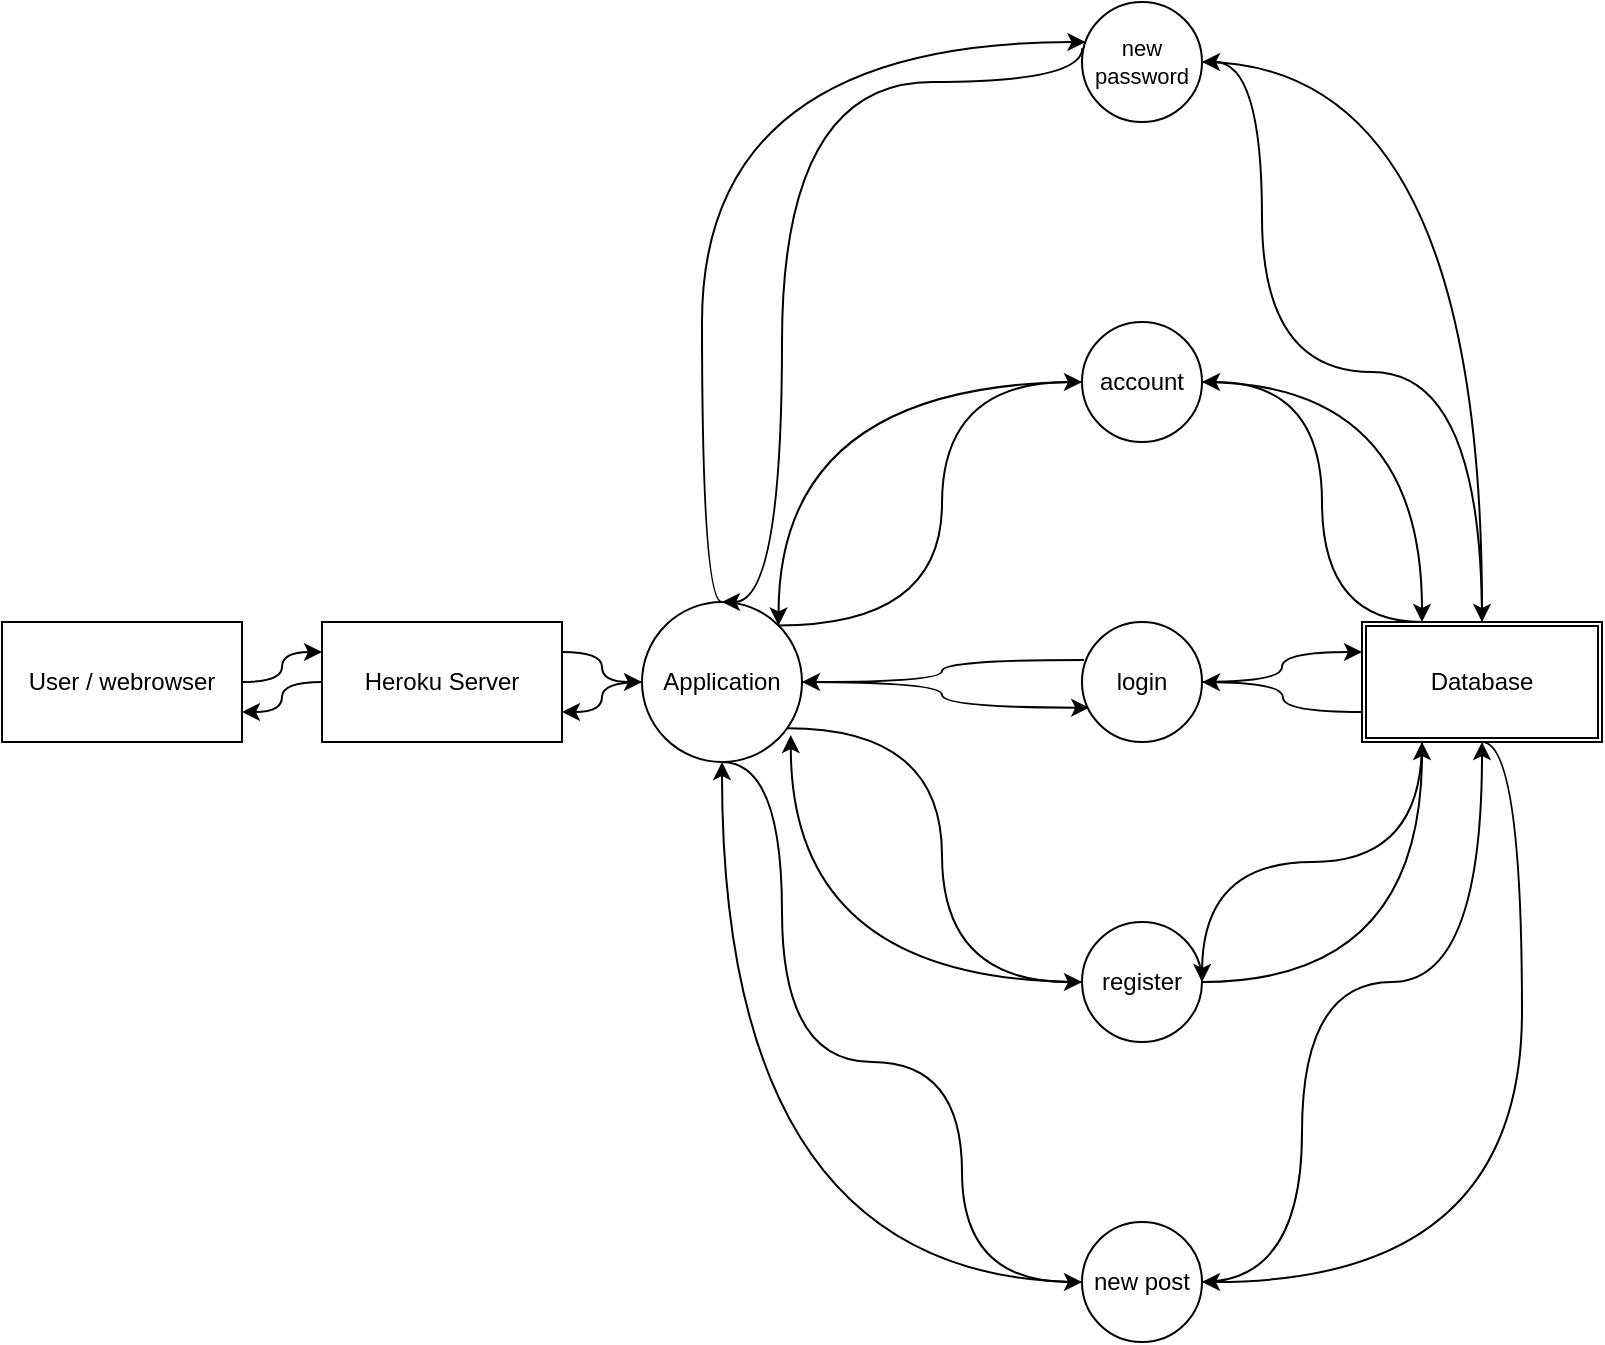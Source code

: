 <mxfile version="13.8.1" type="github"><diagram id="Li6BPtNWAMJxolKr_aPD" name="Page-1"><mxGraphModel dx="813" dy="422" grid="1" gridSize="10" guides="1" tooltips="1" connect="1" arrows="1" fold="1" page="1" pageScale="1" pageWidth="850" pageHeight="1100" math="0" shadow="0"><root><mxCell id="0"/><mxCell id="1" parent="0"/><mxCell id="ksqSusEcaV2FcN5KCx3M-28" style="edgeStyle=orthogonalEdgeStyle;curved=1;orthogonalLoop=1;jettySize=auto;html=1;entryX=0;entryY=0.25;entryDx=0;entryDy=0;" parent="1" source="ksqSusEcaV2FcN5KCx3M-1" target="ksqSusEcaV2FcN5KCx3M-2" edge="1"><mxGeometry relative="1" as="geometry"/></mxCell><mxCell id="ksqSusEcaV2FcN5KCx3M-1" value="User / webrowser" style="rounded=0;whiteSpace=wrap;html=1;" parent="1" vertex="1"><mxGeometry x="20" y="370" width="120" height="60" as="geometry"/></mxCell><mxCell id="ksqSusEcaV2FcN5KCx3M-29" style="edgeStyle=orthogonalEdgeStyle;curved=1;orthogonalLoop=1;jettySize=auto;html=1;entryX=1;entryY=0.75;entryDx=0;entryDy=0;" parent="1" source="ksqSusEcaV2FcN5KCx3M-2" target="ksqSusEcaV2FcN5KCx3M-1" edge="1"><mxGeometry relative="1" as="geometry"/></mxCell><mxCell id="ksqSusEcaV2FcN5KCx3M-30" style="edgeStyle=orthogonalEdgeStyle;curved=1;orthogonalLoop=1;jettySize=auto;html=1;exitX=1;exitY=0.25;exitDx=0;exitDy=0;" parent="1" source="ksqSusEcaV2FcN5KCx3M-2" target="ksqSusEcaV2FcN5KCx3M-3" edge="1"><mxGeometry relative="1" as="geometry"/></mxCell><mxCell id="ksqSusEcaV2FcN5KCx3M-2" value="Heroku Server" style="rounded=0;whiteSpace=wrap;html=1;" parent="1" vertex="1"><mxGeometry x="180" y="370" width="120" height="60" as="geometry"/></mxCell><mxCell id="ksqSusEcaV2FcN5KCx3M-16" style="edgeStyle=orthogonalEdgeStyle;curved=1;orthogonalLoop=1;jettySize=auto;html=1;entryX=0;entryY=0.5;entryDx=0;entryDy=0;exitX=0;exitY=0;exitDx=0;exitDy=0;" parent="1" source="ksqSusEcaV2FcN5KCx3M-3" target="ksqSusEcaV2FcN5KCx3M-6" edge="1"><mxGeometry relative="1" as="geometry"/></mxCell><mxCell id="ksqSusEcaV2FcN5KCx3M-18" style="edgeStyle=orthogonalEdgeStyle;curved=1;orthogonalLoop=1;jettySize=auto;html=1;exitX=0;exitY=0.5;exitDx=0;exitDy=0;" parent="1" source="ksqSusEcaV2FcN5KCx3M-3" target="ksqSusEcaV2FcN5KCx3M-4" edge="1"><mxGeometry relative="1" as="geometry"><Array as="points"><mxPoint x="370" y="360"/><mxPoint x="370" y="80"/></Array><mxPoint x="550" y="80" as="targetPoint"/></mxGeometry></mxCell><mxCell id="ksqSusEcaV2FcN5KCx3M-21" style="edgeStyle=orthogonalEdgeStyle;curved=1;orthogonalLoop=1;jettySize=auto;html=1;entryX=0;entryY=0.5;entryDx=0;entryDy=0;exitX=0.789;exitY=0.091;exitDx=0;exitDy=0;exitPerimeter=0;" parent="1" source="ksqSusEcaV2FcN5KCx3M-3" target="ksqSusEcaV2FcN5KCx3M-7" edge="1"><mxGeometry relative="1" as="geometry"><mxPoint x="420" y="430" as="sourcePoint"/></mxGeometry></mxCell><mxCell id="ksqSusEcaV2FcN5KCx3M-24" style="edgeStyle=orthogonalEdgeStyle;curved=1;orthogonalLoop=1;jettySize=auto;html=1;entryX=0;entryY=0.5;entryDx=0;entryDy=0;exitX=1;exitY=0.5;exitDx=0;exitDy=0;" parent="1" source="ksqSusEcaV2FcN5KCx3M-3" target="ksqSusEcaV2FcN5KCx3M-8" edge="1"><mxGeometry relative="1" as="geometry"><Array as="points"><mxPoint x="410" y="440"/><mxPoint x="410" y="590"/><mxPoint x="500" y="590"/><mxPoint x="500" y="700"/></Array></mxGeometry></mxCell><mxCell id="ksqSusEcaV2FcN5KCx3M-31" style="edgeStyle=orthogonalEdgeStyle;curved=1;orthogonalLoop=1;jettySize=auto;html=1;entryX=1;entryY=0.75;entryDx=0;entryDy=0;" parent="1" source="ksqSusEcaV2FcN5KCx3M-3" target="ksqSusEcaV2FcN5KCx3M-2" edge="1"><mxGeometry relative="1" as="geometry"/></mxCell><mxCell id="mUOdFSOhr51PFR_rXFG6-1" style="edgeStyle=orthogonalEdgeStyle;orthogonalLoop=1;jettySize=auto;html=1;entryX=0.06;entryY=0.714;entryDx=0;entryDy=0;entryPerimeter=0;curved=1;" edge="1" parent="1" source="ksqSusEcaV2FcN5KCx3M-3" target="ksqSusEcaV2FcN5KCx3M-5"><mxGeometry relative="1" as="geometry"/></mxCell><mxCell id="ksqSusEcaV2FcN5KCx3M-3" value="Application" style="ellipse;whiteSpace=wrap;html=1;aspect=fixed;direction=south;" parent="1" vertex="1"><mxGeometry x="340" y="360" width="80" height="80" as="geometry"/></mxCell><mxCell id="ksqSusEcaV2FcN5KCx3M-19" style="edgeStyle=orthogonalEdgeStyle;curved=1;orthogonalLoop=1;jettySize=auto;html=1;exitX=0.002;exitY=0.386;exitDx=0;exitDy=0;exitPerimeter=0;" parent="1" source="ksqSusEcaV2FcN5KCx3M-4" edge="1"><mxGeometry relative="1" as="geometry"><mxPoint x="380" y="360" as="targetPoint"/><Array as="points"><mxPoint x="560" y="100"/><mxPoint x="410" y="100"/><mxPoint x="410" y="360"/></Array></mxGeometry></mxCell><mxCell id="ksqSusEcaV2FcN5KCx3M-53" style="edgeStyle=orthogonalEdgeStyle;curved=1;orthogonalLoop=1;jettySize=auto;html=1;" parent="1" source="ksqSusEcaV2FcN5KCx3M-4" target="ksqSusEcaV2FcN5KCx3M-32" edge="1"><mxGeometry relative="1" as="geometry"/></mxCell><mxCell id="ksqSusEcaV2FcN5KCx3M-4" value="&lt;div style=&quot;font-size: 11px&quot;&gt;&lt;font style=&quot;font-size: 11px&quot;&gt;new &lt;br&gt;&lt;/font&gt;&lt;/div&gt;&lt;div style=&quot;font-size: 11px&quot;&gt;&lt;font style=&quot;font-size: 11px&quot;&gt;password&lt;br&gt;&lt;/font&gt;&lt;/div&gt;" style="ellipse;whiteSpace=wrap;html=1;aspect=fixed;" parent="1" vertex="1"><mxGeometry x="560" y="60" width="60" height="60" as="geometry"/></mxCell><mxCell id="ksqSusEcaV2FcN5KCx3M-15" style="edgeStyle=orthogonalEdgeStyle;curved=1;orthogonalLoop=1;jettySize=auto;html=1;exitX=0.017;exitY=0.317;exitDx=0;exitDy=0;entryX=0.5;entryY=0;entryDx=0;entryDy=0;exitPerimeter=0;" parent="1" source="ksqSusEcaV2FcN5KCx3M-5" target="ksqSusEcaV2FcN5KCx3M-3" edge="1"><mxGeometry relative="1" as="geometry"><Array as="points"><mxPoint x="490" y="389"/><mxPoint x="490" y="400"/></Array></mxGeometry></mxCell><mxCell id="ksqSusEcaV2FcN5KCx3M-59" style="edgeStyle=orthogonalEdgeStyle;curved=1;orthogonalLoop=1;jettySize=auto;html=1;entryX=0;entryY=0.25;entryDx=0;entryDy=0;" parent="1" source="ksqSusEcaV2FcN5KCx3M-5" target="ksqSusEcaV2FcN5KCx3M-32" edge="1"><mxGeometry relative="1" as="geometry"/></mxCell><mxCell id="ksqSusEcaV2FcN5KCx3M-5" value="login" style="ellipse;whiteSpace=wrap;html=1;aspect=fixed;" parent="1" vertex="1"><mxGeometry x="560" y="370" width="60" height="60" as="geometry"/></mxCell><mxCell id="ksqSusEcaV2FcN5KCx3M-17" style="edgeStyle=orthogonalEdgeStyle;curved=1;orthogonalLoop=1;jettySize=auto;html=1;entryX=0;entryY=0;entryDx=0;entryDy=0;" parent="1" source="ksqSusEcaV2FcN5KCx3M-6" target="ksqSusEcaV2FcN5KCx3M-3" edge="1"><mxGeometry relative="1" as="geometry"/></mxCell><mxCell id="ksqSusEcaV2FcN5KCx3M-55" style="edgeStyle=orthogonalEdgeStyle;curved=1;orthogonalLoop=1;jettySize=auto;html=1;exitX=1;exitY=0.5;exitDx=0;exitDy=0;entryX=0.25;entryY=0;entryDx=0;entryDy=0;" parent="1" source="ksqSusEcaV2FcN5KCx3M-6" target="ksqSusEcaV2FcN5KCx3M-32" edge="1"><mxGeometry relative="1" as="geometry"/></mxCell><mxCell id="ksqSusEcaV2FcN5KCx3M-6" value="account" style="ellipse;whiteSpace=wrap;html=1;aspect=fixed;" parent="1" vertex="1"><mxGeometry x="560" y="220" width="60" height="60" as="geometry"/></mxCell><mxCell id="ksqSusEcaV2FcN5KCx3M-67" style="edgeStyle=orthogonalEdgeStyle;curved=1;orthogonalLoop=1;jettySize=auto;html=1;entryX=0.25;entryY=1;entryDx=0;entryDy=0;" parent="1" source="ksqSusEcaV2FcN5KCx3M-7" target="ksqSusEcaV2FcN5KCx3M-32" edge="1"><mxGeometry relative="1" as="geometry"/></mxCell><mxCell id="mUOdFSOhr51PFR_rXFG6-2" style="edgeStyle=orthogonalEdgeStyle;curved=1;orthogonalLoop=1;jettySize=auto;html=1;entryX=0.832;entryY=0.07;entryDx=0;entryDy=0;entryPerimeter=0;" edge="1" parent="1" source="ksqSusEcaV2FcN5KCx3M-7" target="ksqSusEcaV2FcN5KCx3M-3"><mxGeometry relative="1" as="geometry"/></mxCell><mxCell id="ksqSusEcaV2FcN5KCx3M-7" value="register" style="ellipse;whiteSpace=wrap;html=1;aspect=fixed;" parent="1" vertex="1"><mxGeometry x="560" y="520" width="60" height="60" as="geometry"/></mxCell><mxCell id="ksqSusEcaV2FcN5KCx3M-26" style="edgeStyle=orthogonalEdgeStyle;curved=1;orthogonalLoop=1;jettySize=auto;html=1;" parent="1" source="ksqSusEcaV2FcN5KCx3M-8" target="ksqSusEcaV2FcN5KCx3M-3" edge="1"><mxGeometry relative="1" as="geometry"/></mxCell><mxCell id="ksqSusEcaV2FcN5KCx3M-64" style="edgeStyle=orthogonalEdgeStyle;curved=1;orthogonalLoop=1;jettySize=auto;html=1;" parent="1" source="ksqSusEcaV2FcN5KCx3M-8" target="ksqSusEcaV2FcN5KCx3M-32" edge="1"><mxGeometry relative="1" as="geometry"><Array as="points"><mxPoint x="670" y="700"/><mxPoint x="670" y="550"/><mxPoint x="760" y="550"/></Array></mxGeometry></mxCell><mxCell id="ksqSusEcaV2FcN5KCx3M-8" value="new post" style="ellipse;whiteSpace=wrap;html=1;aspect=fixed;" parent="1" vertex="1"><mxGeometry x="560" y="670" width="60" height="60" as="geometry"/></mxCell><mxCell id="ksqSusEcaV2FcN5KCx3M-54" style="edgeStyle=orthogonalEdgeStyle;curved=1;orthogonalLoop=1;jettySize=auto;html=1;exitX=0.5;exitY=0;exitDx=0;exitDy=0;entryX=1;entryY=0.5;entryDx=0;entryDy=0;" parent="1" source="ksqSusEcaV2FcN5KCx3M-32" target="ksqSusEcaV2FcN5KCx3M-4" edge="1"><mxGeometry relative="1" as="geometry"><mxPoint x="650" y="170" as="targetPoint"/><Array as="points"><mxPoint x="760" y="245"/><mxPoint x="650" y="245"/><mxPoint x="650" y="90"/></Array></mxGeometry></mxCell><mxCell id="ksqSusEcaV2FcN5KCx3M-56" style="edgeStyle=orthogonalEdgeStyle;curved=1;orthogonalLoop=1;jettySize=auto;html=1;entryX=1;entryY=0.5;entryDx=0;entryDy=0;exitX=0.25;exitY=0;exitDx=0;exitDy=0;" parent="1" source="ksqSusEcaV2FcN5KCx3M-32" target="ksqSusEcaV2FcN5KCx3M-6" edge="1"><mxGeometry relative="1" as="geometry"><mxPoint x="760" y="360" as="sourcePoint"/><Array as="points"><mxPoint x="680" y="370"/><mxPoint x="680" y="250"/></Array></mxGeometry></mxCell><mxCell id="ksqSusEcaV2FcN5KCx3M-60" style="edgeStyle=orthogonalEdgeStyle;curved=1;orthogonalLoop=1;jettySize=auto;html=1;exitX=0;exitY=0.75;exitDx=0;exitDy=0;" parent="1" source="ksqSusEcaV2FcN5KCx3M-32" edge="1"><mxGeometry relative="1" as="geometry"><mxPoint x="620" y="400" as="targetPoint"/></mxGeometry></mxCell><mxCell id="ksqSusEcaV2FcN5KCx3M-66" style="edgeStyle=orthogonalEdgeStyle;curved=1;orthogonalLoop=1;jettySize=auto;html=1;entryX=1;entryY=0.5;entryDx=0;entryDy=0;" parent="1" target="ksqSusEcaV2FcN5KCx3M-8" edge="1"><mxGeometry relative="1" as="geometry"><Array as="points"><mxPoint x="780" y="700"/></Array><mxPoint x="760" y="430" as="sourcePoint"/></mxGeometry></mxCell><mxCell id="ksqSusEcaV2FcN5KCx3M-68" style="edgeStyle=orthogonalEdgeStyle;curved=1;orthogonalLoop=1;jettySize=auto;html=1;exitX=0.25;exitY=1;exitDx=0;exitDy=0;" parent="1" source="ksqSusEcaV2FcN5KCx3M-32" edge="1"><mxGeometry relative="1" as="geometry"><mxPoint x="620" y="550" as="targetPoint"/></mxGeometry></mxCell><mxCell id="ksqSusEcaV2FcN5KCx3M-32" value="Database" style="shape=ext;double=1;rounded=0;whiteSpace=wrap;html=1;" parent="1" vertex="1"><mxGeometry x="700" y="370" width="120" height="60" as="geometry"/></mxCell></root></mxGraphModel></diagram></mxfile>